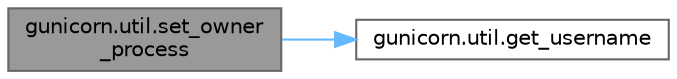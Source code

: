 digraph "gunicorn.util.set_owner_process"
{
 // LATEX_PDF_SIZE
  bgcolor="transparent";
  edge [fontname=Helvetica,fontsize=10,labelfontname=Helvetica,labelfontsize=10];
  node [fontname=Helvetica,fontsize=10,shape=box,height=0.2,width=0.4];
  rankdir="LR";
  Node1 [id="Node000001",label="gunicorn.util.set_owner\l_process",height=0.2,width=0.4,color="gray40", fillcolor="grey60", style="filled", fontcolor="black",tooltip=" "];
  Node1 -> Node2 [id="edge1_Node000001_Node000002",color="steelblue1",style="solid",tooltip=" "];
  Node2 [id="Node000002",label="gunicorn.util.get_username",height=0.2,width=0.4,color="grey40", fillcolor="white", style="filled",URL="$namespacegunicorn_1_1util.html#a1c05c7a0693b15f542b6161610086f5b",tooltip=" "];
}
